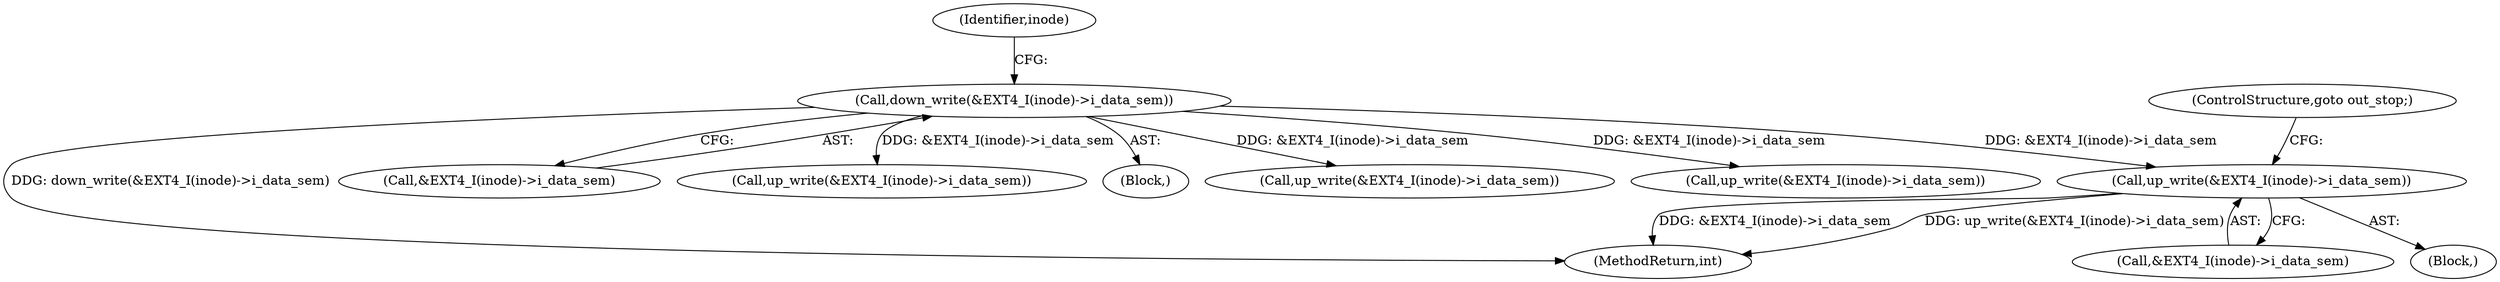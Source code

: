 digraph "0_linux_ea3d7209ca01da209cda6f0dea8be9cc4b7a933b@API" {
"1000284" [label="(Call,up_write(&EXT4_I(inode)->i_data_sem))"];
"1000265" [label="(Call,down_write(&EXT4_I(inode)->i_data_sem))"];
"1000285" [label="(Call,&EXT4_I(inode)->i_data_sem)"];
"1000384" [label="(MethodReturn,int)"];
"1000284" [label="(Call,up_write(&EXT4_I(inode)->i_data_sem))"];
"1000266" [label="(Call,&EXT4_I(inode)->i_data_sem)"];
"1000346" [label="(Call,up_write(&EXT4_I(inode)->i_data_sem))"];
"1000272" [label="(Identifier,inode)"];
"1000113" [label="(Block,)"];
"1000283" [label="(Block,)"];
"1000324" [label="(Call,up_write(&EXT4_I(inode)->i_data_sem))"];
"1000302" [label="(Call,up_write(&EXT4_I(inode)->i_data_sem))"];
"1000265" [label="(Call,down_write(&EXT4_I(inode)->i_data_sem))"];
"1000290" [label="(ControlStructure,goto out_stop;)"];
"1000284" -> "1000283"  [label="AST: "];
"1000284" -> "1000285"  [label="CFG: "];
"1000285" -> "1000284"  [label="AST: "];
"1000290" -> "1000284"  [label="CFG: "];
"1000284" -> "1000384"  [label="DDG: &EXT4_I(inode)->i_data_sem"];
"1000284" -> "1000384"  [label="DDG: up_write(&EXT4_I(inode)->i_data_sem)"];
"1000265" -> "1000284"  [label="DDG: &EXT4_I(inode)->i_data_sem"];
"1000265" -> "1000113"  [label="AST: "];
"1000265" -> "1000266"  [label="CFG: "];
"1000266" -> "1000265"  [label="AST: "];
"1000272" -> "1000265"  [label="CFG: "];
"1000265" -> "1000384"  [label="DDG: down_write(&EXT4_I(inode)->i_data_sem)"];
"1000265" -> "1000302"  [label="DDG: &EXT4_I(inode)->i_data_sem"];
"1000265" -> "1000324"  [label="DDG: &EXT4_I(inode)->i_data_sem"];
"1000265" -> "1000346"  [label="DDG: &EXT4_I(inode)->i_data_sem"];
}
